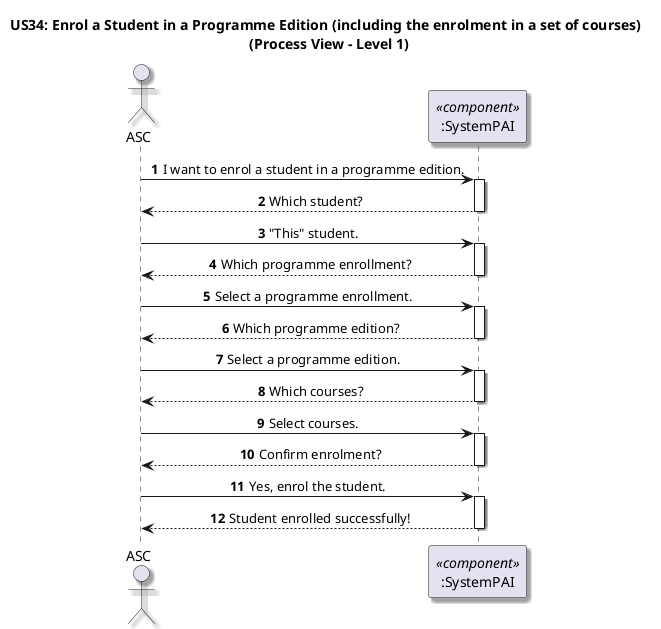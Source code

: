 @startuml
skinparam Shadowing true

' US34 - Enrol a Student in a Programme Edition (including the enrolment in a set of courses)
' Process View - Level 1 (C4 Level 1 Style)

autonumber

skinparam DefaultTextAlignment center

title US34: Enrol a Student in a Programme Edition (including the enrolment in a set of courses) \n (Process View - Level 1)

actor ASC
participant ":SystemPAI" as System <<component>>

ASC -> System ++: I want to enrol a student in a programme edition.
System --> ASC--: Which student?
ASC -> System++: "This" student.

System --> ASC --: Which programme enrollment?

ASC -> System ++: Select a programme enrollment.
System --> ASC --: Which programme edition?
ASC -> System ++: Select a programme edition.

System --> ASC--: Which courses?
ASC -> System++: Select courses.

System --> ASC--: Confirm enrolment?
ASC -> System ++: Yes, enrol the student.

System --> ASC --: Student enrolled successfully!

@enduml

